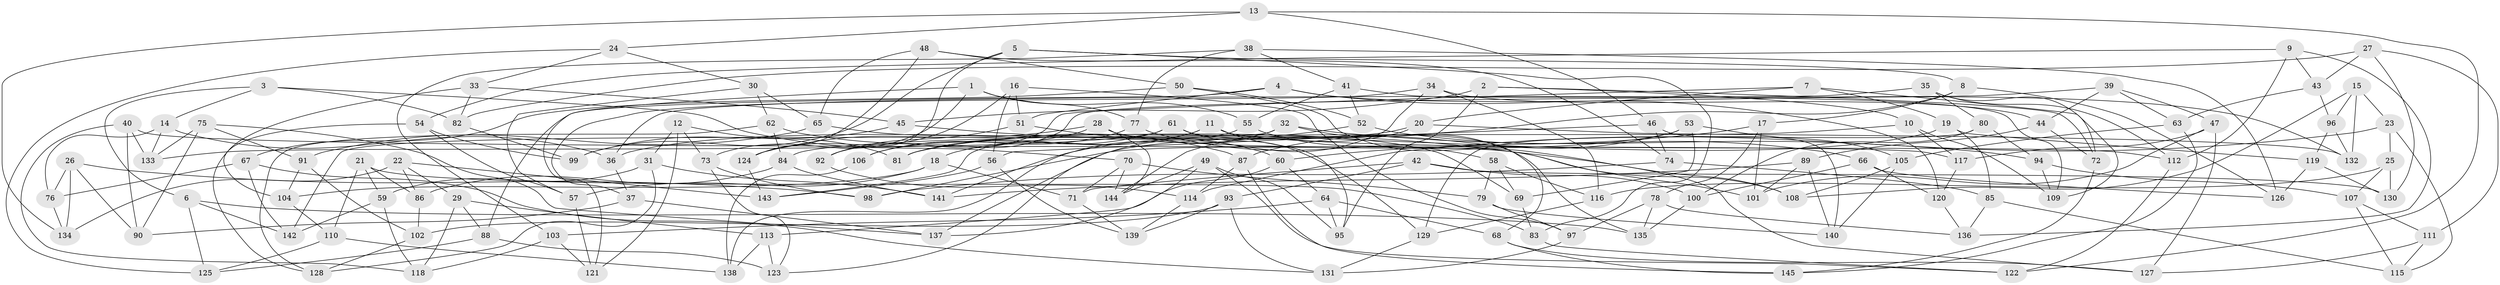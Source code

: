 // coarse degree distribution, {5: 0.25, 7: 0.041666666666666664, 4: 0.4861111111111111, 9: 0.027777777777777776, 8: 0.08333333333333333, 12: 0.013888888888888888, 6: 0.027777777777777776, 3: 0.041666666666666664, 15: 0.013888888888888888, 13: 0.013888888888888888}
// Generated by graph-tools (version 1.1) at 2025/02/03/04/25 22:02:28]
// undirected, 145 vertices, 290 edges
graph export_dot {
graph [start="1"]
  node [color=gray90,style=filled];
  1;
  2;
  3;
  4;
  5;
  6;
  7;
  8;
  9;
  10;
  11;
  12;
  13;
  14;
  15;
  16;
  17;
  18;
  19;
  20;
  21;
  22;
  23;
  24;
  25;
  26;
  27;
  28;
  29;
  30;
  31;
  32;
  33;
  34;
  35;
  36;
  37;
  38;
  39;
  40;
  41;
  42;
  43;
  44;
  45;
  46;
  47;
  48;
  49;
  50;
  51;
  52;
  53;
  54;
  55;
  56;
  57;
  58;
  59;
  60;
  61;
  62;
  63;
  64;
  65;
  66;
  67;
  68;
  69;
  70;
  71;
  72;
  73;
  74;
  75;
  76;
  77;
  78;
  79;
  80;
  81;
  82;
  83;
  84;
  85;
  86;
  87;
  88;
  89;
  90;
  91;
  92;
  93;
  94;
  95;
  96;
  97;
  98;
  99;
  100;
  101;
  102;
  103;
  104;
  105;
  106;
  107;
  108;
  109;
  110;
  111;
  112;
  113;
  114;
  115;
  116;
  117;
  118;
  119;
  120;
  121;
  122;
  123;
  124;
  125;
  126;
  127;
  128;
  129;
  130;
  131;
  132;
  133;
  134;
  135;
  136;
  137;
  138;
  139;
  140;
  141;
  142;
  143;
  144;
  145;
  1 -- 77;
  1 -- 121;
  1 -- 55;
  1 -- 73;
  2 -- 72;
  2 -- 95;
  2 -- 45;
  2 -- 10;
  3 -- 70;
  3 -- 14;
  3 -- 6;
  3 -- 82;
  4 -- 88;
  4 -- 51;
  4 -- 132;
  4 -- 120;
  5 -- 83;
  5 -- 99;
  5 -- 92;
  5 -- 8;
  6 -- 142;
  6 -- 125;
  6 -- 135;
  7 -- 19;
  7 -- 20;
  7 -- 109;
  7 -- 92;
  8 -- 126;
  8 -- 137;
  8 -- 17;
  9 -- 54;
  9 -- 43;
  9 -- 136;
  9 -- 112;
  10 -- 117;
  10 -- 109;
  10 -- 84;
  11 -- 112;
  11 -- 81;
  11 -- 95;
  11 -- 18;
  12 -- 81;
  12 -- 73;
  12 -- 31;
  12 -- 121;
  13 -- 24;
  13 -- 134;
  13 -- 122;
  13 -- 46;
  14 -- 133;
  14 -- 36;
  14 -- 76;
  15 -- 108;
  15 -- 132;
  15 -- 96;
  15 -- 23;
  16 -- 97;
  16 -- 56;
  16 -- 124;
  16 -- 51;
  17 -- 101;
  17 -- 60;
  17 -- 78;
  18 -- 71;
  18 -- 57;
  18 -- 104;
  19 -- 81;
  19 -- 119;
  19 -- 85;
  20 -- 144;
  20 -- 132;
  20 -- 36;
  21 -- 110;
  21 -- 86;
  21 -- 83;
  21 -- 59;
  22 -- 29;
  22 -- 86;
  22 -- 134;
  22 -- 143;
  23 -- 25;
  23 -- 115;
  23 -- 114;
  24 -- 125;
  24 -- 33;
  24 -- 30;
  25 -- 116;
  25 -- 107;
  25 -- 130;
  26 -- 76;
  26 -- 90;
  26 -- 134;
  26 -- 98;
  27 -- 130;
  27 -- 111;
  27 -- 82;
  27 -- 43;
  28 -- 124;
  28 -- 127;
  28 -- 144;
  28 -- 106;
  29 -- 118;
  29 -- 88;
  29 -- 113;
  30 -- 65;
  30 -- 57;
  30 -- 62;
  31 -- 128;
  31 -- 59;
  31 -- 141;
  32 -- 138;
  32 -- 142;
  32 -- 94;
  32 -- 135;
  33 -- 45;
  33 -- 104;
  33 -- 82;
  34 -- 123;
  34 -- 44;
  34 -- 37;
  34 -- 116;
  35 -- 72;
  35 -- 80;
  35 -- 112;
  35 -- 36;
  36 -- 37;
  37 -- 90;
  37 -- 137;
  38 -- 103;
  38 -- 77;
  38 -- 126;
  38 -- 41;
  39 -- 47;
  39 -- 63;
  39 -- 106;
  39 -- 44;
  40 -- 117;
  40 -- 118;
  40 -- 90;
  40 -- 133;
  41 -- 55;
  41 -- 52;
  41 -- 109;
  42 -- 130;
  42 -- 93;
  42 -- 71;
  42 -- 100;
  43 -- 96;
  43 -- 63;
  44 -- 72;
  44 -- 89;
  45 -- 108;
  45 -- 99;
  46 -- 56;
  46 -- 74;
  46 -- 140;
  47 -- 101;
  47 -- 127;
  47 -- 117;
  48 -- 50;
  48 -- 74;
  48 -- 124;
  48 -- 65;
  49 -- 95;
  49 -- 137;
  49 -- 144;
  49 -- 122;
  50 -- 52;
  50 -- 67;
  50 -- 108;
  51 -- 60;
  51 -- 92;
  52 -- 141;
  52 -- 66;
  53 -- 69;
  53 -- 87;
  53 -- 105;
  53 -- 98;
  54 -- 99;
  54 -- 128;
  54 -- 57;
  55 -- 58;
  55 -- 143;
  56 -- 139;
  56 -- 143;
  57 -- 121;
  58 -- 79;
  58 -- 116;
  58 -- 69;
  59 -- 142;
  59 -- 118;
  60 -- 113;
  60 -- 64;
  61 -- 81;
  61 -- 129;
  61 -- 133;
  61 -- 68;
  62 -- 84;
  62 -- 87;
  62 -- 128;
  63 -- 145;
  63 -- 105;
  64 -- 68;
  64 -- 95;
  64 -- 103;
  65 -- 69;
  65 -- 91;
  66 -- 126;
  66 -- 100;
  66 -- 120;
  67 -- 131;
  67 -- 76;
  67 -- 142;
  68 -- 127;
  68 -- 145;
  69 -- 83;
  70 -- 71;
  70 -- 144;
  70 -- 79;
  71 -- 139;
  72 -- 145;
  73 -- 123;
  73 -- 98;
  74 -- 85;
  74 -- 98;
  75 -- 91;
  75 -- 137;
  75 -- 133;
  75 -- 90;
  76 -- 134;
  77 -- 106;
  77 -- 101;
  78 -- 135;
  78 -- 136;
  78 -- 97;
  79 -- 97;
  79 -- 140;
  80 -- 94;
  80 -- 129;
  80 -- 100;
  82 -- 99;
  83 -- 122;
  84 -- 141;
  84 -- 86;
  85 -- 115;
  85 -- 136;
  86 -- 102;
  87 -- 145;
  87 -- 114;
  88 -- 123;
  88 -- 125;
  89 -- 101;
  89 -- 141;
  89 -- 140;
  91 -- 104;
  91 -- 102;
  92 -- 114;
  93 -- 139;
  93 -- 131;
  93 -- 102;
  94 -- 109;
  94 -- 107;
  96 -- 119;
  96 -- 132;
  97 -- 131;
  100 -- 135;
  102 -- 128;
  103 -- 121;
  103 -- 118;
  104 -- 110;
  105 -- 108;
  105 -- 140;
  106 -- 138;
  107 -- 111;
  107 -- 115;
  110 -- 125;
  110 -- 138;
  111 -- 115;
  111 -- 127;
  112 -- 122;
  113 -- 123;
  113 -- 138;
  114 -- 139;
  116 -- 129;
  117 -- 120;
  119 -- 126;
  119 -- 130;
  120 -- 136;
  124 -- 143;
  129 -- 131;
}
